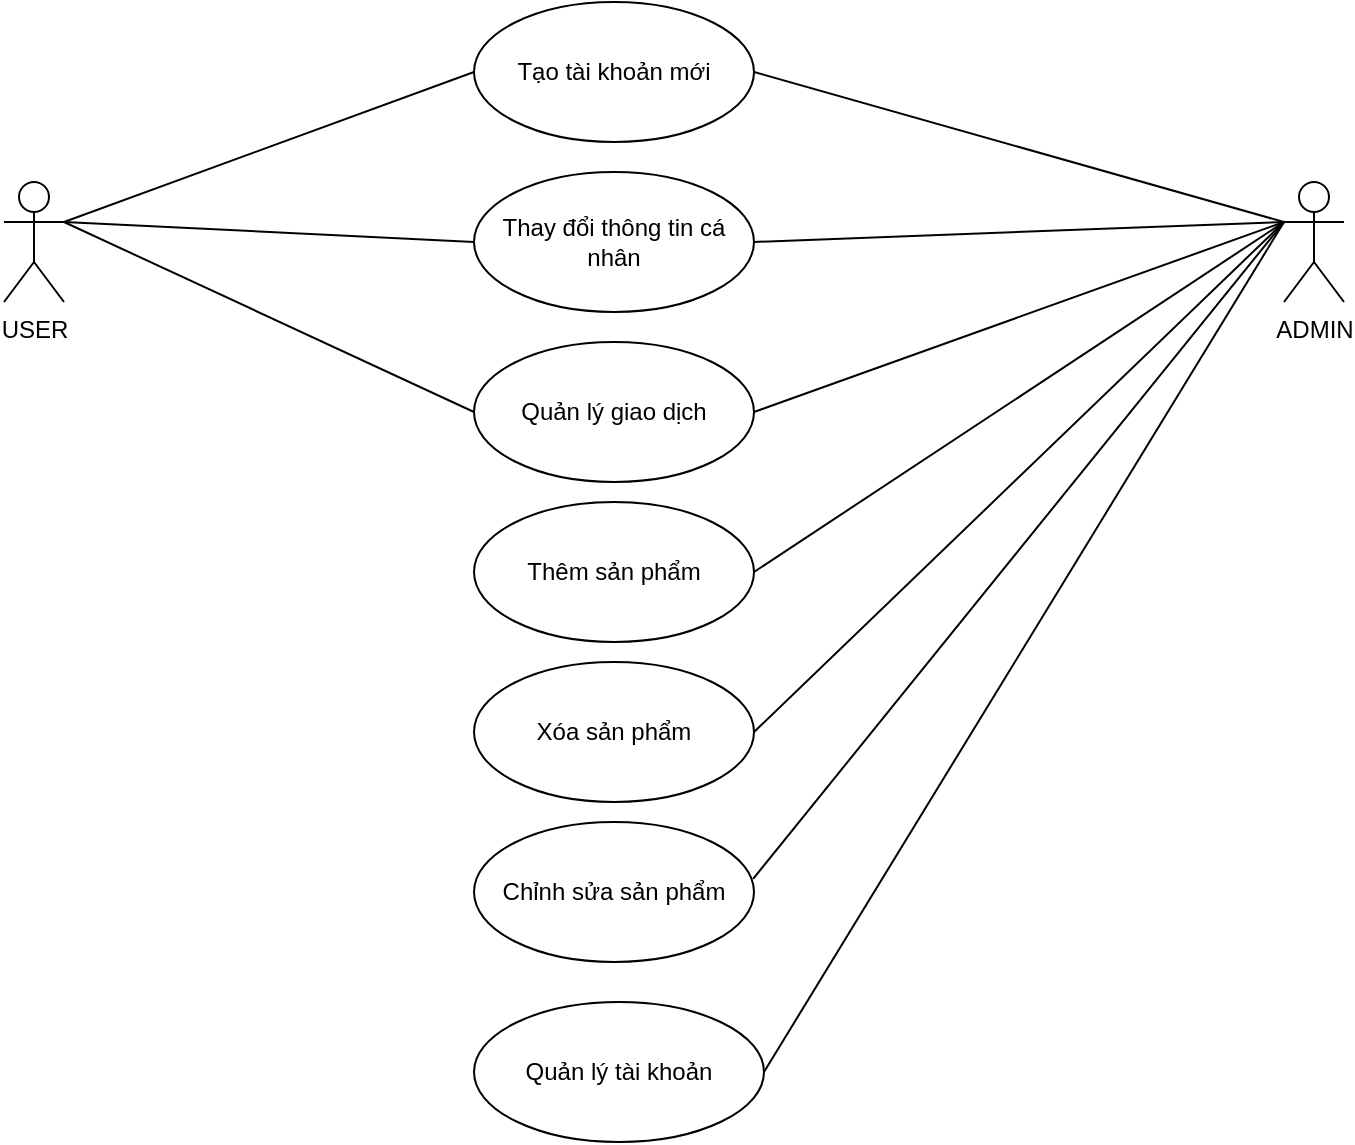 <mxfile version="24.2.5" type="github">
  <diagram name="Page-1" id="Iqsweie7DNG1V22xSdKr">
    <mxGraphModel dx="1179" dy="669" grid="1" gridSize="10" guides="1" tooltips="1" connect="1" arrows="1" fold="1" page="1" pageScale="1" pageWidth="850" pageHeight="1100" math="0" shadow="0">
      <root>
        <mxCell id="0" />
        <mxCell id="1" parent="0" />
        <mxCell id="gb4WSrx7NsK-yjNkoUn3-1" value="USER&lt;div&gt;&lt;br&gt;&lt;/div&gt;" style="shape=umlActor;verticalLabelPosition=bottom;verticalAlign=top;html=1;" vertex="1" parent="1">
          <mxGeometry x="50" y="120" width="30" height="60" as="geometry" />
        </mxCell>
        <mxCell id="gb4WSrx7NsK-yjNkoUn3-2" value="Tạo tài khoản mới" style="ellipse;whiteSpace=wrap;html=1;" vertex="1" parent="1">
          <mxGeometry x="285" y="30" width="140" height="70" as="geometry" />
        </mxCell>
        <mxCell id="gb4WSrx7NsK-yjNkoUn3-3" value="Thay đổi thông tin cá nhân" style="ellipse;whiteSpace=wrap;html=1;" vertex="1" parent="1">
          <mxGeometry x="285" y="115" width="140" height="70" as="geometry" />
        </mxCell>
        <mxCell id="gb4WSrx7NsK-yjNkoUn3-4" value="Quản lý giao dịch" style="ellipse;whiteSpace=wrap;html=1;" vertex="1" parent="1">
          <mxGeometry x="285" y="200" width="140" height="70" as="geometry" />
        </mxCell>
        <mxCell id="gb4WSrx7NsK-yjNkoUn3-9" value="ADMIN&lt;div&gt;&lt;br&gt;&lt;/div&gt;" style="shape=umlActor;verticalLabelPosition=bottom;verticalAlign=top;html=1;" vertex="1" parent="1">
          <mxGeometry x="690" y="120" width="30" height="60" as="geometry" />
        </mxCell>
        <mxCell id="gb4WSrx7NsK-yjNkoUn3-12" value="" style="endArrow=none;html=1;rounded=0;entryX=0;entryY=0.5;entryDx=0;entryDy=0;exitX=1;exitY=0.333;exitDx=0;exitDy=0;exitPerimeter=0;" edge="1" parent="1" source="gb4WSrx7NsK-yjNkoUn3-1" target="gb4WSrx7NsK-yjNkoUn3-2">
          <mxGeometry width="50" height="50" relative="1" as="geometry">
            <mxPoint x="70" y="170" as="sourcePoint" />
            <mxPoint x="450" y="270" as="targetPoint" />
            <Array as="points" />
          </mxGeometry>
        </mxCell>
        <mxCell id="gb4WSrx7NsK-yjNkoUn3-13" value="" style="endArrow=none;html=1;rounded=0;exitX=1;exitY=0.333;exitDx=0;exitDy=0;exitPerimeter=0;entryX=0;entryY=0.5;entryDx=0;entryDy=0;" edge="1" parent="1" source="gb4WSrx7NsK-yjNkoUn3-1" target="gb4WSrx7NsK-yjNkoUn3-3">
          <mxGeometry width="50" height="50" relative="1" as="geometry">
            <mxPoint x="69" y="169" as="sourcePoint" />
            <mxPoint x="280" y="150" as="targetPoint" />
            <Array as="points" />
          </mxGeometry>
        </mxCell>
        <mxCell id="gb4WSrx7NsK-yjNkoUn3-14" value="" style="endArrow=none;html=1;rounded=0;entryX=0;entryY=0.5;entryDx=0;entryDy=0;" edge="1" parent="1" target="gb4WSrx7NsK-yjNkoUn3-4">
          <mxGeometry width="50" height="50" relative="1" as="geometry">
            <mxPoint x="80" y="140" as="sourcePoint" />
            <mxPoint x="222.981" y="231.924" as="targetPoint" />
          </mxGeometry>
        </mxCell>
        <mxCell id="gb4WSrx7NsK-yjNkoUn3-15" value="" style="endArrow=none;html=1;rounded=0;exitX=1;exitY=0.5;exitDx=0;exitDy=0;" edge="1" parent="1" source="gb4WSrx7NsK-yjNkoUn3-2">
          <mxGeometry width="50" height="50" relative="1" as="geometry">
            <mxPoint x="400" y="320" as="sourcePoint" />
            <mxPoint x="690" y="140" as="targetPoint" />
          </mxGeometry>
        </mxCell>
        <mxCell id="gb4WSrx7NsK-yjNkoUn3-16" value="" style="endArrow=none;html=1;rounded=0;exitX=1;exitY=0.5;exitDx=0;exitDy=0;" edge="1" parent="1" source="gb4WSrx7NsK-yjNkoUn3-3">
          <mxGeometry width="50" height="50" relative="1" as="geometry">
            <mxPoint x="400" y="320" as="sourcePoint" />
            <mxPoint x="690" y="140" as="targetPoint" />
          </mxGeometry>
        </mxCell>
        <mxCell id="gb4WSrx7NsK-yjNkoUn3-17" value="" style="endArrow=none;html=1;rounded=0;exitX=1;exitY=0.5;exitDx=0;exitDy=0;entryX=0;entryY=0.333;entryDx=0;entryDy=0;entryPerimeter=0;" edge="1" parent="1" source="gb4WSrx7NsK-yjNkoUn3-4" target="gb4WSrx7NsK-yjNkoUn3-9">
          <mxGeometry width="50" height="50" relative="1" as="geometry">
            <mxPoint x="400" y="320" as="sourcePoint" />
            <mxPoint x="450" y="270" as="targetPoint" />
          </mxGeometry>
        </mxCell>
        <mxCell id="gb4WSrx7NsK-yjNkoUn3-18" value="Thêm sản phẩm" style="ellipse;whiteSpace=wrap;html=1;" vertex="1" parent="1">
          <mxGeometry x="285" y="280" width="140" height="70" as="geometry" />
        </mxCell>
        <mxCell id="gb4WSrx7NsK-yjNkoUn3-19" value="Xóa sản phẩm" style="ellipse;whiteSpace=wrap;html=1;" vertex="1" parent="1">
          <mxGeometry x="285" y="360" width="140" height="70" as="geometry" />
        </mxCell>
        <mxCell id="gb4WSrx7NsK-yjNkoUn3-20" value="Chỉnh sửa sản phẩm" style="ellipse;whiteSpace=wrap;html=1;" vertex="1" parent="1">
          <mxGeometry x="285" y="440" width="140" height="70" as="geometry" />
        </mxCell>
        <mxCell id="gb4WSrx7NsK-yjNkoUn3-21" value="" style="endArrow=none;html=1;rounded=0;exitX=1;exitY=0.5;exitDx=0;exitDy=0;" edge="1" parent="1" source="gb4WSrx7NsK-yjNkoUn3-18">
          <mxGeometry width="50" height="50" relative="1" as="geometry">
            <mxPoint x="400" y="320" as="sourcePoint" />
            <mxPoint x="690" y="140" as="targetPoint" />
          </mxGeometry>
        </mxCell>
        <mxCell id="gb4WSrx7NsK-yjNkoUn3-22" value="" style="endArrow=none;html=1;rounded=0;exitX=1;exitY=0.5;exitDx=0;exitDy=0;" edge="1" parent="1" source="gb4WSrx7NsK-yjNkoUn3-19">
          <mxGeometry width="50" height="50" relative="1" as="geometry">
            <mxPoint x="470" y="430" as="sourcePoint" />
            <mxPoint x="690" y="140" as="targetPoint" />
          </mxGeometry>
        </mxCell>
        <mxCell id="gb4WSrx7NsK-yjNkoUn3-23" value="" style="endArrow=none;html=1;rounded=0;exitX=0.997;exitY=0.406;exitDx=0;exitDy=0;exitPerimeter=0;" edge="1" parent="1" source="gb4WSrx7NsK-yjNkoUn3-20">
          <mxGeometry width="50" height="50" relative="1" as="geometry">
            <mxPoint x="470" y="520" as="sourcePoint" />
            <mxPoint x="690" y="140" as="targetPoint" />
          </mxGeometry>
        </mxCell>
        <mxCell id="gb4WSrx7NsK-yjNkoUn3-24" value="Quản lý tài khoản" style="ellipse;whiteSpace=wrap;html=1;" vertex="1" parent="1">
          <mxGeometry x="285" y="530" width="145" height="70" as="geometry" />
        </mxCell>
        <mxCell id="gb4WSrx7NsK-yjNkoUn3-25" value="" style="endArrow=none;html=1;rounded=0;exitX=1;exitY=0.5;exitDx=0;exitDy=0;" edge="1" parent="1" source="gb4WSrx7NsK-yjNkoUn3-24">
          <mxGeometry width="50" height="50" relative="1" as="geometry">
            <mxPoint x="490" y="510" as="sourcePoint" />
            <mxPoint x="690" y="140" as="targetPoint" />
          </mxGeometry>
        </mxCell>
      </root>
    </mxGraphModel>
  </diagram>
</mxfile>
